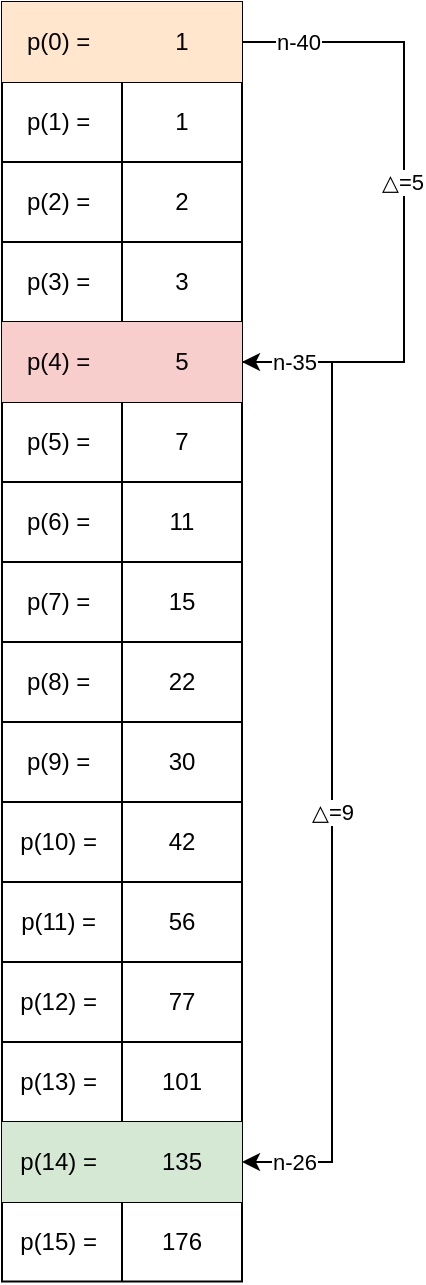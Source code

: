 <mxfile version="20.2.8" type="device"><diagram id="tUD_5RNZibAbXZSyxroM" name="图1"><mxGraphModel dx="1452" dy="932" grid="0" gridSize="10" guides="1" tooltips="1" connect="1" arrows="1" fold="1" page="1" pageScale="1" pageWidth="580" pageHeight="800" math="0" shadow="0"><root><mxCell id="0"/><mxCell id="1" parent="0"/><mxCell id="npsHIkyVwCyRhEu_v7q1-2" value="" style="shape=table;startSize=0;container=1;collapsible=0;childLayout=tableLayout;" vertex="1" parent="1"><mxGeometry x="61" y="57" width="120" height="639.75" as="geometry"/></mxCell><mxCell id="npsHIkyVwCyRhEu_v7q1-66" style="edgeStyle=orthogonalEdgeStyle;rounded=0;orthogonalLoop=1;jettySize=auto;html=1;exitX=1;exitY=0.5;exitDx=0;exitDy=0;" edge="1" parent="npsHIkyVwCyRhEu_v7q1-2" source="npsHIkyVwCyRhEu_v7q1-3" target="npsHIkyVwCyRhEu_v7q1-15"><mxGeometry relative="1" as="geometry"><Array as="points"><mxPoint x="201" y="20"/><mxPoint x="201" y="180"/></Array></mxGeometry></mxCell><mxCell id="npsHIkyVwCyRhEu_v7q1-83" value="n-40" style="edgeLabel;html=1;align=center;verticalAlign=middle;resizable=0;points=[];" vertex="1" connectable="0" parent="npsHIkyVwCyRhEu_v7q1-66"><mxGeometry x="-0.827" y="4" relative="1" as="geometry"><mxPoint y="4" as="offset"/></mxGeometry></mxCell><mxCell id="npsHIkyVwCyRhEu_v7q1-87" value="△=5" style="edgeLabel;html=1;align=center;verticalAlign=middle;resizable=0;points=[];" vertex="1" connectable="0" parent="npsHIkyVwCyRhEu_v7q1-66"><mxGeometry x="-0.064" y="-1" relative="1" as="geometry"><mxPoint as="offset"/></mxGeometry></mxCell><mxCell id="npsHIkyVwCyRhEu_v7q1-3" value="" style="shape=tableRow;horizontal=0;startSize=0;swimlaneHead=0;swimlaneBody=0;top=0;left=0;bottom=0;right=0;collapsible=0;dropTarget=0;fillColor=none;points=[[0,0.5],[1,0.5]];portConstraint=eastwest;" vertex="1" parent="npsHIkyVwCyRhEu_v7q1-2"><mxGeometry width="120" height="40" as="geometry"/></mxCell><mxCell id="npsHIkyVwCyRhEu_v7q1-4" value="p(0) =&amp;nbsp;" style="shape=partialRectangle;html=1;whiteSpace=wrap;connectable=0;overflow=hidden;fillColor=#ffe6cc;top=0;left=0;bottom=0;right=0;pointerEvents=1;strokeColor=#d79b00;" vertex="1" parent="npsHIkyVwCyRhEu_v7q1-3"><mxGeometry width="60" height="40" as="geometry"><mxRectangle width="60" height="40" as="alternateBounds"/></mxGeometry></mxCell><mxCell id="npsHIkyVwCyRhEu_v7q1-5" value="1" style="shape=partialRectangle;html=1;whiteSpace=wrap;connectable=0;overflow=hidden;fillColor=#ffe6cc;top=0;left=0;bottom=0;right=0;pointerEvents=1;strokeColor=#d79b00;" vertex="1" parent="npsHIkyVwCyRhEu_v7q1-3"><mxGeometry x="60" width="60" height="40" as="geometry"><mxRectangle width="60" height="40" as="alternateBounds"/></mxGeometry></mxCell><mxCell id="npsHIkyVwCyRhEu_v7q1-6" value="" style="shape=tableRow;horizontal=0;startSize=0;swimlaneHead=0;swimlaneBody=0;top=0;left=0;bottom=0;right=0;collapsible=0;dropTarget=0;fillColor=none;points=[[0,0.5],[1,0.5]];portConstraint=eastwest;" vertex="1" parent="npsHIkyVwCyRhEu_v7q1-2"><mxGeometry y="40" width="120" height="40" as="geometry"/></mxCell><mxCell id="npsHIkyVwCyRhEu_v7q1-7" value="p(1) =&amp;nbsp;" style="shape=partialRectangle;html=1;whiteSpace=wrap;connectable=0;overflow=hidden;fillColor=none;top=0;left=0;bottom=0;right=0;pointerEvents=1;" vertex="1" parent="npsHIkyVwCyRhEu_v7q1-6"><mxGeometry width="60" height="40" as="geometry"><mxRectangle width="60" height="40" as="alternateBounds"/></mxGeometry></mxCell><mxCell id="npsHIkyVwCyRhEu_v7q1-8" value="1" style="shape=partialRectangle;html=1;whiteSpace=wrap;connectable=0;overflow=hidden;fillColor=none;top=0;left=0;bottom=0;right=0;pointerEvents=1;" vertex="1" parent="npsHIkyVwCyRhEu_v7q1-6"><mxGeometry x="60" width="60" height="40" as="geometry"><mxRectangle width="60" height="40" as="alternateBounds"/></mxGeometry></mxCell><mxCell id="npsHIkyVwCyRhEu_v7q1-9" value="" style="shape=tableRow;horizontal=0;startSize=0;swimlaneHead=0;swimlaneBody=0;top=0;left=0;bottom=0;right=0;collapsible=0;dropTarget=0;fillColor=none;points=[[0,0.5],[1,0.5]];portConstraint=eastwest;" vertex="1" parent="npsHIkyVwCyRhEu_v7q1-2"><mxGeometry y="80" width="120" height="40" as="geometry"/></mxCell><mxCell id="npsHIkyVwCyRhEu_v7q1-10" value="p(2) =&amp;nbsp;" style="shape=partialRectangle;html=1;whiteSpace=wrap;connectable=0;overflow=hidden;fillColor=none;top=0;left=0;bottom=0;right=0;pointerEvents=1;" vertex="1" parent="npsHIkyVwCyRhEu_v7q1-9"><mxGeometry width="60" height="40" as="geometry"><mxRectangle width="60" height="40" as="alternateBounds"/></mxGeometry></mxCell><mxCell id="npsHIkyVwCyRhEu_v7q1-11" value="2" style="shape=partialRectangle;html=1;whiteSpace=wrap;connectable=0;overflow=hidden;fillColor=none;top=0;left=0;bottom=0;right=0;pointerEvents=1;" vertex="1" parent="npsHIkyVwCyRhEu_v7q1-9"><mxGeometry x="60" width="60" height="40" as="geometry"><mxRectangle width="60" height="40" as="alternateBounds"/></mxGeometry></mxCell><mxCell id="npsHIkyVwCyRhEu_v7q1-12" value="" style="shape=tableRow;horizontal=0;startSize=0;swimlaneHead=0;swimlaneBody=0;top=0;left=0;bottom=0;right=0;collapsible=0;dropTarget=0;fillColor=none;points=[[0,0.5],[1,0.5]];portConstraint=eastwest;" vertex="1" parent="npsHIkyVwCyRhEu_v7q1-2"><mxGeometry y="120" width="120" height="40" as="geometry"/></mxCell><mxCell id="npsHIkyVwCyRhEu_v7q1-13" value="p(3) =&amp;nbsp;" style="shape=partialRectangle;html=1;whiteSpace=wrap;connectable=0;overflow=hidden;fillColor=none;top=0;left=0;bottom=0;right=0;pointerEvents=1;" vertex="1" parent="npsHIkyVwCyRhEu_v7q1-12"><mxGeometry width="60" height="40" as="geometry"><mxRectangle width="60" height="40" as="alternateBounds"/></mxGeometry></mxCell><mxCell id="npsHIkyVwCyRhEu_v7q1-14" value="3" style="shape=partialRectangle;html=1;whiteSpace=wrap;connectable=0;overflow=hidden;fillColor=none;top=0;left=0;bottom=0;right=0;pointerEvents=1;" vertex="1" parent="npsHIkyVwCyRhEu_v7q1-12"><mxGeometry x="60" width="60" height="40" as="geometry"><mxRectangle width="60" height="40" as="alternateBounds"/></mxGeometry></mxCell><mxCell id="npsHIkyVwCyRhEu_v7q1-15" value="" style="shape=tableRow;horizontal=0;startSize=0;swimlaneHead=0;swimlaneBody=0;top=0;left=0;bottom=0;right=0;collapsible=0;dropTarget=0;fillColor=none;points=[[0,0.5],[1,0.5]];portConstraint=eastwest;" vertex="1" parent="npsHIkyVwCyRhEu_v7q1-2"><mxGeometry y="160" width="120" height="40" as="geometry"/></mxCell><mxCell id="npsHIkyVwCyRhEu_v7q1-16" value="p(4) =&amp;nbsp;" style="shape=partialRectangle;html=1;whiteSpace=wrap;connectable=0;overflow=hidden;fillColor=#f8cecc;top=0;left=0;bottom=0;right=0;pointerEvents=1;strokeColor=#b85450;" vertex="1" parent="npsHIkyVwCyRhEu_v7q1-15"><mxGeometry width="60" height="40" as="geometry"><mxRectangle width="60" height="40" as="alternateBounds"/></mxGeometry></mxCell><mxCell id="npsHIkyVwCyRhEu_v7q1-17" value="5" style="shape=partialRectangle;html=1;whiteSpace=wrap;connectable=0;overflow=hidden;fillColor=#f8cecc;top=0;left=0;bottom=0;right=0;pointerEvents=1;strokeColor=#b85450;" vertex="1" parent="npsHIkyVwCyRhEu_v7q1-15"><mxGeometry x="60" width="60" height="40" as="geometry"><mxRectangle width="60" height="40" as="alternateBounds"/></mxGeometry></mxCell><mxCell id="npsHIkyVwCyRhEu_v7q1-18" value="" style="shape=tableRow;horizontal=0;startSize=0;swimlaneHead=0;swimlaneBody=0;top=0;left=0;bottom=0;right=0;collapsible=0;dropTarget=0;fillColor=none;points=[[0,0.5],[1,0.5]];portConstraint=eastwest;" vertex="1" parent="npsHIkyVwCyRhEu_v7q1-2"><mxGeometry y="200" width="120" height="40" as="geometry"/></mxCell><mxCell id="npsHIkyVwCyRhEu_v7q1-19" value="p(5) =&amp;nbsp;" style="shape=partialRectangle;html=1;whiteSpace=wrap;connectable=0;overflow=hidden;fillColor=none;top=0;left=0;bottom=0;right=0;pointerEvents=1;" vertex="1" parent="npsHIkyVwCyRhEu_v7q1-18"><mxGeometry width="60" height="40" as="geometry"><mxRectangle width="60" height="40" as="alternateBounds"/></mxGeometry></mxCell><mxCell id="npsHIkyVwCyRhEu_v7q1-20" value="7" style="shape=partialRectangle;html=1;whiteSpace=wrap;connectable=0;overflow=hidden;fillColor=none;top=0;left=0;bottom=0;right=0;pointerEvents=1;" vertex="1" parent="npsHIkyVwCyRhEu_v7q1-18"><mxGeometry x="60" width="60" height="40" as="geometry"><mxRectangle width="60" height="40" as="alternateBounds"/></mxGeometry></mxCell><mxCell id="npsHIkyVwCyRhEu_v7q1-21" value="" style="shape=tableRow;horizontal=0;startSize=0;swimlaneHead=0;swimlaneBody=0;top=0;left=0;bottom=0;right=0;collapsible=0;dropTarget=0;fillColor=none;points=[[0,0.5],[1,0.5]];portConstraint=eastwest;" vertex="1" parent="npsHIkyVwCyRhEu_v7q1-2"><mxGeometry y="240" width="120" height="40" as="geometry"/></mxCell><mxCell id="npsHIkyVwCyRhEu_v7q1-22" value="p(6) =&amp;nbsp;" style="shape=partialRectangle;html=1;whiteSpace=wrap;connectable=0;overflow=hidden;fillColor=none;top=0;left=0;bottom=0;right=0;pointerEvents=1;" vertex="1" parent="npsHIkyVwCyRhEu_v7q1-21"><mxGeometry width="60" height="40" as="geometry"><mxRectangle width="60" height="40" as="alternateBounds"/></mxGeometry></mxCell><mxCell id="npsHIkyVwCyRhEu_v7q1-23" value="11" style="shape=partialRectangle;html=1;whiteSpace=wrap;connectable=0;overflow=hidden;fillColor=none;top=0;left=0;bottom=0;right=0;pointerEvents=1;" vertex="1" parent="npsHIkyVwCyRhEu_v7q1-21"><mxGeometry x="60" width="60" height="40" as="geometry"><mxRectangle width="60" height="40" as="alternateBounds"/></mxGeometry></mxCell><mxCell id="npsHIkyVwCyRhEu_v7q1-24" value="" style="shape=tableRow;horizontal=0;startSize=0;swimlaneHead=0;swimlaneBody=0;top=0;left=0;bottom=0;right=0;collapsible=0;dropTarget=0;fillColor=none;points=[[0,0.5],[1,0.5]];portConstraint=eastwest;" vertex="1" parent="npsHIkyVwCyRhEu_v7q1-2"><mxGeometry y="280" width="120" height="40" as="geometry"/></mxCell><mxCell id="npsHIkyVwCyRhEu_v7q1-25" value="p(7) =&amp;nbsp;" style="shape=partialRectangle;html=1;whiteSpace=wrap;connectable=0;overflow=hidden;fillColor=none;top=0;left=0;bottom=0;right=0;pointerEvents=1;" vertex="1" parent="npsHIkyVwCyRhEu_v7q1-24"><mxGeometry width="60" height="40" as="geometry"><mxRectangle width="60" height="40" as="alternateBounds"/></mxGeometry></mxCell><mxCell id="npsHIkyVwCyRhEu_v7q1-26" value="15" style="shape=partialRectangle;html=1;whiteSpace=wrap;connectable=0;overflow=hidden;fillColor=none;top=0;left=0;bottom=0;right=0;pointerEvents=1;" vertex="1" parent="npsHIkyVwCyRhEu_v7q1-24"><mxGeometry x="60" width="60" height="40" as="geometry"><mxRectangle width="60" height="40" as="alternateBounds"/></mxGeometry></mxCell><mxCell id="npsHIkyVwCyRhEu_v7q1-27" value="" style="shape=tableRow;horizontal=0;startSize=0;swimlaneHead=0;swimlaneBody=0;top=0;left=0;bottom=0;right=0;collapsible=0;dropTarget=0;fillColor=none;points=[[0,0.5],[1,0.5]];portConstraint=eastwest;" vertex="1" parent="npsHIkyVwCyRhEu_v7q1-2"><mxGeometry y="320" width="120" height="40" as="geometry"/></mxCell><mxCell id="npsHIkyVwCyRhEu_v7q1-28" value="p(8) =&amp;nbsp;" style="shape=partialRectangle;html=1;whiteSpace=wrap;connectable=0;overflow=hidden;fillColor=none;top=0;left=0;bottom=0;right=0;pointerEvents=1;" vertex="1" parent="npsHIkyVwCyRhEu_v7q1-27"><mxGeometry width="60" height="40" as="geometry"><mxRectangle width="60" height="40" as="alternateBounds"/></mxGeometry></mxCell><mxCell id="npsHIkyVwCyRhEu_v7q1-29" value="22" style="shape=partialRectangle;html=1;whiteSpace=wrap;connectable=0;overflow=hidden;fillColor=none;top=0;left=0;bottom=0;right=0;pointerEvents=1;" vertex="1" parent="npsHIkyVwCyRhEu_v7q1-27"><mxGeometry x="60" width="60" height="40" as="geometry"><mxRectangle width="60" height="40" as="alternateBounds"/></mxGeometry></mxCell><mxCell id="npsHIkyVwCyRhEu_v7q1-30" value="" style="shape=tableRow;horizontal=0;startSize=0;swimlaneHead=0;swimlaneBody=0;top=0;left=0;bottom=0;right=0;collapsible=0;dropTarget=0;fillColor=none;points=[[0,0.5],[1,0.5]];portConstraint=eastwest;" vertex="1" parent="npsHIkyVwCyRhEu_v7q1-2"><mxGeometry y="360" width="120" height="40" as="geometry"/></mxCell><mxCell id="npsHIkyVwCyRhEu_v7q1-31" value="p(9) =&amp;nbsp;" style="shape=partialRectangle;html=1;whiteSpace=wrap;connectable=0;overflow=hidden;fillColor=none;top=0;left=0;bottom=0;right=0;pointerEvents=1;" vertex="1" parent="npsHIkyVwCyRhEu_v7q1-30"><mxGeometry width="60" height="40" as="geometry"><mxRectangle width="60" height="40" as="alternateBounds"/></mxGeometry></mxCell><mxCell id="npsHIkyVwCyRhEu_v7q1-32" value="30" style="shape=partialRectangle;html=1;whiteSpace=wrap;connectable=0;overflow=hidden;fillColor=none;top=0;left=0;bottom=0;right=0;pointerEvents=1;" vertex="1" parent="npsHIkyVwCyRhEu_v7q1-30"><mxGeometry x="60" width="60" height="40" as="geometry"><mxRectangle width="60" height="40" as="alternateBounds"/></mxGeometry></mxCell><mxCell id="npsHIkyVwCyRhEu_v7q1-33" value="" style="shape=tableRow;horizontal=0;startSize=0;swimlaneHead=0;swimlaneBody=0;top=0;left=0;bottom=0;right=0;collapsible=0;dropTarget=0;fillColor=none;points=[[0,0.5],[1,0.5]];portConstraint=eastwest;" vertex="1" parent="npsHIkyVwCyRhEu_v7q1-2"><mxGeometry y="400" width="120" height="40" as="geometry"/></mxCell><mxCell id="npsHIkyVwCyRhEu_v7q1-34" value="p(10) =&amp;nbsp;" style="shape=partialRectangle;html=1;whiteSpace=wrap;connectable=0;overflow=hidden;fillColor=none;top=0;left=0;bottom=0;right=0;pointerEvents=1;" vertex="1" parent="npsHIkyVwCyRhEu_v7q1-33"><mxGeometry width="60" height="40" as="geometry"><mxRectangle width="60" height="40" as="alternateBounds"/></mxGeometry></mxCell><mxCell id="npsHIkyVwCyRhEu_v7q1-35" value="42" style="shape=partialRectangle;html=1;whiteSpace=wrap;connectable=0;overflow=hidden;fillColor=none;top=0;left=0;bottom=0;right=0;pointerEvents=1;" vertex="1" parent="npsHIkyVwCyRhEu_v7q1-33"><mxGeometry x="60" width="60" height="40" as="geometry"><mxRectangle width="60" height="40" as="alternateBounds"/></mxGeometry></mxCell><mxCell id="npsHIkyVwCyRhEu_v7q1-68" style="shape=tableRow;horizontal=0;startSize=0;swimlaneHead=0;swimlaneBody=0;top=0;left=0;bottom=0;right=0;collapsible=0;dropTarget=0;fillColor=none;points=[[0,0.5],[1,0.5]];portConstraint=eastwest;" vertex="1" parent="npsHIkyVwCyRhEu_v7q1-2"><mxGeometry y="440" width="120" height="40" as="geometry"/></mxCell><mxCell id="npsHIkyVwCyRhEu_v7q1-69" value="p(11) =&amp;nbsp;" style="shape=partialRectangle;html=1;whiteSpace=wrap;connectable=0;overflow=hidden;fillColor=none;top=0;left=0;bottom=0;right=0;pointerEvents=1;" vertex="1" parent="npsHIkyVwCyRhEu_v7q1-68"><mxGeometry width="60" height="40" as="geometry"><mxRectangle width="60" height="40" as="alternateBounds"/></mxGeometry></mxCell><mxCell id="npsHIkyVwCyRhEu_v7q1-70" value="56" style="shape=partialRectangle;html=1;whiteSpace=wrap;connectable=0;overflow=hidden;fillColor=none;top=0;left=0;bottom=0;right=0;pointerEvents=1;" vertex="1" parent="npsHIkyVwCyRhEu_v7q1-68"><mxGeometry x="60" width="60" height="40" as="geometry"><mxRectangle width="60" height="40" as="alternateBounds"/></mxGeometry></mxCell><mxCell id="npsHIkyVwCyRhEu_v7q1-71" style="shape=tableRow;horizontal=0;startSize=0;swimlaneHead=0;swimlaneBody=0;top=0;left=0;bottom=0;right=0;collapsible=0;dropTarget=0;fillColor=none;points=[[0,0.5],[1,0.5]];portConstraint=eastwest;" vertex="1" parent="npsHIkyVwCyRhEu_v7q1-2"><mxGeometry y="480" width="120" height="40" as="geometry"/></mxCell><mxCell id="npsHIkyVwCyRhEu_v7q1-72" value="p(12) =&amp;nbsp;" style="shape=partialRectangle;html=1;whiteSpace=wrap;connectable=0;overflow=hidden;fillColor=none;top=0;left=0;bottom=0;right=0;pointerEvents=1;" vertex="1" parent="npsHIkyVwCyRhEu_v7q1-71"><mxGeometry width="60" height="40" as="geometry"><mxRectangle width="60" height="40" as="alternateBounds"/></mxGeometry></mxCell><mxCell id="npsHIkyVwCyRhEu_v7q1-73" value="77" style="shape=partialRectangle;html=1;whiteSpace=wrap;connectable=0;overflow=hidden;fillColor=none;top=0;left=0;bottom=0;right=0;pointerEvents=1;" vertex="1" parent="npsHIkyVwCyRhEu_v7q1-71"><mxGeometry x="60" width="60" height="40" as="geometry"><mxRectangle width="60" height="40" as="alternateBounds"/></mxGeometry></mxCell><mxCell id="npsHIkyVwCyRhEu_v7q1-74" style="shape=tableRow;horizontal=0;startSize=0;swimlaneHead=0;swimlaneBody=0;top=0;left=0;bottom=0;right=0;collapsible=0;dropTarget=0;fillColor=none;points=[[0,0.5],[1,0.5]];portConstraint=eastwest;" vertex="1" parent="npsHIkyVwCyRhEu_v7q1-2"><mxGeometry y="520" width="120" height="40" as="geometry"/></mxCell><mxCell id="npsHIkyVwCyRhEu_v7q1-75" value="p(13) =&amp;nbsp;" style="shape=partialRectangle;html=1;whiteSpace=wrap;connectable=0;overflow=hidden;fillColor=none;top=0;left=0;bottom=0;right=0;pointerEvents=1;" vertex="1" parent="npsHIkyVwCyRhEu_v7q1-74"><mxGeometry width="60" height="40" as="geometry"><mxRectangle width="60" height="40" as="alternateBounds"/></mxGeometry></mxCell><mxCell id="npsHIkyVwCyRhEu_v7q1-76" value="101" style="shape=partialRectangle;html=1;whiteSpace=wrap;connectable=0;overflow=hidden;fillColor=none;top=0;left=0;bottom=0;right=0;pointerEvents=1;" vertex="1" parent="npsHIkyVwCyRhEu_v7q1-74"><mxGeometry x="60" width="60" height="40" as="geometry"><mxRectangle width="60" height="40" as="alternateBounds"/></mxGeometry></mxCell><mxCell id="npsHIkyVwCyRhEu_v7q1-77" style="shape=tableRow;horizontal=0;startSize=0;swimlaneHead=0;swimlaneBody=0;top=0;left=0;bottom=0;right=0;collapsible=0;dropTarget=0;fillColor=none;points=[[0,0.5],[1,0.5]];portConstraint=eastwest;" vertex="1" parent="npsHIkyVwCyRhEu_v7q1-2"><mxGeometry y="560" width="120" height="40" as="geometry"/></mxCell><mxCell id="npsHIkyVwCyRhEu_v7q1-78" value="p(14) =&amp;nbsp;" style="shape=partialRectangle;html=1;whiteSpace=wrap;connectable=0;overflow=hidden;fillColor=#d5e8d4;top=0;left=0;bottom=0;right=0;pointerEvents=1;strokeColor=#82b366;" vertex="1" parent="npsHIkyVwCyRhEu_v7q1-77"><mxGeometry width="60" height="40" as="geometry"><mxRectangle width="60" height="40" as="alternateBounds"/></mxGeometry></mxCell><mxCell id="npsHIkyVwCyRhEu_v7q1-79" value="135" style="shape=partialRectangle;html=1;whiteSpace=wrap;connectable=0;overflow=hidden;fillColor=#d5e8d4;top=0;left=0;bottom=0;right=0;pointerEvents=1;strokeColor=#82b366;" vertex="1" parent="npsHIkyVwCyRhEu_v7q1-77"><mxGeometry x="60" width="60" height="40" as="geometry"><mxRectangle width="60" height="40" as="alternateBounds"/></mxGeometry></mxCell><mxCell id="npsHIkyVwCyRhEu_v7q1-80" style="shape=tableRow;horizontal=0;startSize=0;swimlaneHead=0;swimlaneBody=0;top=0;left=0;bottom=0;right=0;collapsible=0;dropTarget=0;fillColor=none;points=[[0,0.5],[1,0.5]];portConstraint=eastwest;" vertex="1" parent="npsHIkyVwCyRhEu_v7q1-2"><mxGeometry y="600" width="120" height="40" as="geometry"/></mxCell><mxCell id="npsHIkyVwCyRhEu_v7q1-81" value="p(15) =&amp;nbsp;" style="shape=partialRectangle;html=1;whiteSpace=wrap;connectable=0;overflow=hidden;fillColor=none;top=0;left=0;bottom=0;right=0;pointerEvents=1;" vertex="1" parent="npsHIkyVwCyRhEu_v7q1-80"><mxGeometry width="60" height="40" as="geometry"><mxRectangle width="60" height="40" as="alternateBounds"/></mxGeometry></mxCell><mxCell id="npsHIkyVwCyRhEu_v7q1-82" value="176" style="shape=partialRectangle;html=1;whiteSpace=wrap;connectable=0;overflow=hidden;fillColor=none;top=0;left=0;bottom=0;right=0;pointerEvents=1;" vertex="1" parent="npsHIkyVwCyRhEu_v7q1-80"><mxGeometry x="60" width="60" height="40" as="geometry"><mxRectangle width="60" height="40" as="alternateBounds"/></mxGeometry></mxCell><mxCell id="npsHIkyVwCyRhEu_v7q1-67" style="edgeStyle=orthogonalEdgeStyle;rounded=0;orthogonalLoop=1;jettySize=auto;html=1;exitX=1;exitY=0.5;exitDx=0;exitDy=0;" edge="1" parent="npsHIkyVwCyRhEu_v7q1-2" source="npsHIkyVwCyRhEu_v7q1-15" target="npsHIkyVwCyRhEu_v7q1-77"><mxGeometry relative="1" as="geometry"><mxPoint x="247" y="361" as="targetPoint"/><Array as="points"><mxPoint x="165" y="180"/><mxPoint x="165" y="580"/></Array></mxGeometry></mxCell><mxCell id="npsHIkyVwCyRhEu_v7q1-84" value="n-35" style="edgeLabel;html=1;align=center;verticalAlign=middle;resizable=0;points=[];" vertex="1" connectable="0" parent="npsHIkyVwCyRhEu_v7q1-67"><mxGeometry x="-0.88" y="-2" relative="1" as="geometry"><mxPoint x="-4" y="-2" as="offset"/></mxGeometry></mxCell><mxCell id="npsHIkyVwCyRhEu_v7q1-86" value="n-26" style="edgeLabel;html=1;align=center;verticalAlign=middle;resizable=0;points=[];" vertex="1" connectable="0" parent="npsHIkyVwCyRhEu_v7q1-67"><mxGeometry x="0.895" y="1" relative="1" as="geometry"><mxPoint y="-1" as="offset"/></mxGeometry></mxCell><mxCell id="npsHIkyVwCyRhEu_v7q1-88" value="△=9" style="edgeLabel;html=1;align=center;verticalAlign=middle;resizable=0;points=[];" vertex="1" connectable="0" parent="npsHIkyVwCyRhEu_v7q1-67"><mxGeometry x="0.103" relative="1" as="geometry"><mxPoint as="offset"/></mxGeometry></mxCell></root></mxGraphModel></diagram></mxfile>